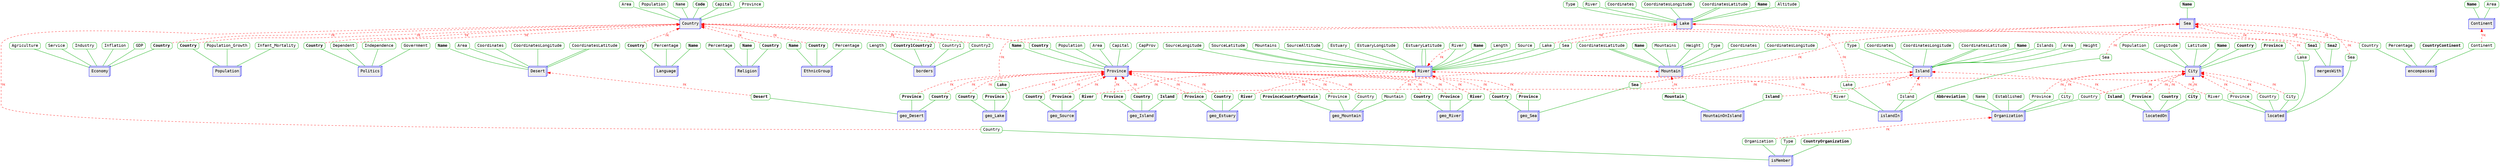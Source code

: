 digraph {
rankdir=BT

node [shape="box3d" style="filled" color="#0000FF" fillcolor="#EEEEEE" fontname="Courier" ]

Country
City
Province
Economy
Population
Politics
Language
Religion
EthnicGroup
Continent
borders
encompasses
Organization
isMember
Mountain
Desert
Island
Lake
Sea
River
geo_Mountain
geo_Desert
geo_Island
geo_River
geo_Sea
geo_Lake
geo_Source
geo_Estuary
mergesWith
located
locatedOn
islandIn
MountainOnIsland

node [shape="box" style="rounded" width=0 height=0 color="#00AA00" ]

Country_Name[label="Name"]
Country_Code[label="Code"fontname="Courier-Bold"]
Country_Capital[label="Capital"]
Country_Province[label="Province"]
Country_Area[label="Area"]
Country_Population[label="Population"]
City_Population[label="Population"]
City_Longitude[label="Longitude"]
City_Latitude[label="Latitude"]
City_Name[label="Name"fontname="Courier-Bold"]
City_Country[label="Country"fontname="Courier-Bold"]
City_Province[label="Province"fontname="Courier-Bold"]
Province_Population[label="Population"]
Province_Area[label="Area"]
Province_Capital[label="Capital"]
Province_CapProv[label="CapProv"]
Province_Name[label="Name"fontname="Courier-Bold"]
Province_Country[label="Country"fontname="Courier-Bold"]
Economy_Country[label="Country"fontname="Courier-Bold"]
Economy_GDP[label="GDP"]
Economy_Agriculture[label="Agriculture"]
Economy_Service[label="Service"]
Economy_Industry[label="Industry"]
Economy_Inflation[label="Inflation"]
Population_Country[label="Country"fontname="Courier-Bold"]
Population_Population_Growth[label="Population_Growth"]
Population_Infant_Mortality[label="Infant_Mortality"]
Politics_Country[label="Country"fontname="Courier-Bold"]
Politics_Independence[label="Independence"]
Politics_Dependent[label="Dependent"]
Politics_Government[label="Government"]
Language_Percentage[label="Percentage"]
Language_Name[label="Name"fontname="Courier-Bold"]
Language_Country[label="Country"fontname="Courier-Bold"]
Religion_Percentage[label="Percentage"]
Religion_Name[label="Name"fontname="Courier-Bold"]
Religion_Country[label="Country"fontname="Courier-Bold"]
EthnicGroup_Percentage[label="Percentage"]
EthnicGroup_Name[label="Name"fontname="Courier-Bold"]
EthnicGroup_Country[label="Country"fontname="Courier-Bold"]
Continent_Name[label="Name"fontname="Courier-Bold"]
Continent_Area[label="Area"]
borders_Country1[label="Country1"]
borders_Country2[label="Country2"]
borders_Length[label="Length"]
borders_Country1Country2[label="Country1Country2"fontname="Courier-Bold"]
encompasses_Country[label="Country"]
encompasses_Continent[label="Continent"]
encompasses_Percentage[label="Percentage"]
encompasses_CountryContinent[label="CountryContinent"fontname="Courier-Bold"]
Organization_Abbreviation[label="Abbreviation"fontname="Courier-Bold"]
Organization_Name[label="Name"]
Organization_City[label="City"]
Organization_Country[label="Country"]
Organization_Province[label="Province"]
Organization_Established[label="Established"]
isMember_Country[label="Country"]
isMember_Organization[label="Organization"]
isMember_Type[label="Type"]
isMember_CountryOrganization[label="CountryOrganization"fontname="Courier-Bold"]
Mountain_Name[label="Name"fontname="Courier-Bold"]
Mountain_Mountains[label="Mountains"]
Mountain_Height[label="Height"]
Mountain_Type[label="Type"]
Mountain_Coordinates[label="Coordinates"]
Mountain_CoordinatesLongitude[label="CoordinatesLongitude"]
Mountain_CoordinatesLatitude[label="CoordinatesLatitude"]
Mountain_CoordinatesLatitude[label="CoordinatesLatitude"]
Desert_Name[label="Name"fontname="Courier-Bold"]
Desert_Area[label="Area"]
Desert_Coordinates[label="Coordinates"]
Desert_CoordinatesLongitude[label="CoordinatesLongitude"]
Desert_CoordinatesLatitude[label="CoordinatesLatitude"]
Desert_CoordinatesLatitude[label="CoordinatesLatitude"]
Island_Name[label="Name"fontname="Courier-Bold"]
Island_Islands[label="Islands"]
Island_Area[label="Area"]
Island_Height[label="Height"]
Island_Type[label="Type"]
Island_Coordinates[label="Coordinates"]
Island_CoordinatesLongitude[label="CoordinatesLongitude"]
Island_CoordinatesLatitude[label="CoordinatesLatitude"]
Island_CoordinatesLatitude[label="CoordinatesLatitude"]
Lake_Name[label="Name"fontname="Courier-Bold"]
Lake_Altitude[label="Altitude"]
Lake_Type[label="Type"]
Lake_River[label="River"]
Lake_Coordinates[label="Coordinates"]
Lake_CoordinatesLongitude[label="CoordinatesLongitude"]
Lake_CoordinatesLatitude[label="CoordinatesLatitude"]
Lake_CoordinatesLatitude[label="CoordinatesLatitude"]
Sea_Name[label="Name"fontname="Courier-Bold"]
River_Name[label="Name"fontname="Courier-Bold"]
River_River[label="River"]
River_Lake[label="Lake"]
River_Sea[label="Sea"]
River_Length[label="Length"]
River_Source[label="Source"]
River_SourceLongitude[label="SourceLongitude"]
River_SourceLatitude[label="SourceLatitude"]
River_SourceLatitude[label="SourceLatitude"]
River_Mountains[label="Mountains"]
River_SourceAltitude[label="SourceAltitude"]
River_Estuary[label="Estuary"]
River_EstuaryLongitude[label="EstuaryLongitude"]
River_EstuaryLatitude[label="EstuaryLatitude"]
River_EstuaryLatitude[label="EstuaryLatitude"]
geo_Mountain_Mountain[label="Mountain"]
geo_Mountain_Country[label="Country"]
geo_Mountain_Province[label="Province"]
geo_Mountain_ProvinceCountryMountain[label="ProvinceCountryMountain"fontname="Courier-Bold"]
geo_Desert_Province[label="Province"fontname="Courier-Bold"]
geo_Desert_Country[label="Country"fontname="Courier-Bold"]
geo_Desert_Desert[label="Desert"fontname="Courier-Bold"]
geo_Island_Province[label="Province"fontname="Courier-Bold"]
geo_Island_Country[label="Country"fontname="Courier-Bold"]
geo_Island_Island[label="Island"fontname="Courier-Bold"]
geo_River_Province[label="Province"fontname="Courier-Bold"]
geo_River_Country[label="Country"fontname="Courier-Bold"]
geo_River_River[label="River"fontname="Courier-Bold"]
geo_Sea_Province[label="Province"fontname="Courier-Bold"]
geo_Sea_Country[label="Country"fontname="Courier-Bold"]
geo_Sea_Sea[label="Sea"fontname="Courier-Bold"]
geo_Lake_Province[label="Province"fontname="Courier-Bold"]
geo_Lake_Country[label="Country"fontname="Courier-Bold"]
geo_Lake_Lake[label="Lake"fontname="Courier-Bold"]
geo_Source_Province[label="Province"fontname="Courier-Bold"]
geo_Source_Country[label="Country"fontname="Courier-Bold"]
geo_Source_River[label="River"fontname="Courier-Bold"]
geo_Estuary_Province[label="Province"fontname="Courier-Bold"]
geo_Estuary_Country[label="Country"fontname="Courier-Bold"]
geo_Estuary_River[label="River"fontname="Courier-Bold"]
mergesWith_Sea1[label="Sea1"fontname="Courier-Bold"]
mergesWith_Sea2[label="Sea2"fontname="Courier-Bold"]
located_City[label="City"]
located_Province[label="Province"]
located_Country[label="Country"]
located_River[label="River"]
located_Lake[label="Lake"]
located_Sea[label="Sea"]
locatedOn_City[label="City"fontname="Courier-Bold"]
locatedOn_Province[label="Province"fontname="Courier-Bold"]
locatedOn_Country[label="Country"fontname="Courier-Bold"]
locatedOn_Island[label="Island"fontname="Courier-Bold"]
islandIn_Island[label="Island"]
islandIn_Sea[label="Sea"]
islandIn_Lake[label="Lake"]
islandIn_River[label="River"]
MountainOnIsland_Mountain[label="Mountain"fontname="Courier-Bold"]
MountainOnIsland_Island[label="Island"fontname="Courier-Bold"]

edge [color="#00AA00" dir=none]

Country -> Country_Name
Country -> Country_Code
Country -> Country_Capital
Country -> Country_Province
Country -> Country_Area
Country -> Country_Population
City -> City_Population
City -> City_Longitude
City -> City_Latitude
City -> City_Name
City -> City_Country
City -> City_Province
Province -> Province_Population
Province -> Province_Area
Province -> Province_Capital
Province -> Province_CapProv
Province -> Province_Name
Province -> Province_Country
Economy -> Economy_Country
Economy -> Economy_GDP
Economy -> Economy_Agriculture
Economy -> Economy_Service
Economy -> Economy_Industry
Economy -> Economy_Inflation
Population -> Population_Country
Population -> Population_Population_Growth
Population -> Population_Infant_Mortality
Politics -> Politics_Country
Politics -> Politics_Independence
Politics -> Politics_Dependent
Politics -> Politics_Government
Language -> Language_Percentage
Language -> Language_Name
Language -> Language_Country
Religion -> Religion_Percentage
Religion -> Religion_Name
Religion -> Religion_Country
EthnicGroup -> EthnicGroup_Percentage
EthnicGroup -> EthnicGroup_Name
EthnicGroup -> EthnicGroup_Country
Continent -> Continent_Name
Continent -> Continent_Area
borders -> borders_Country1
borders -> borders_Country2
borders -> borders_Length
borders -> borders_Country1Country2
encompasses -> encompasses_Country
encompasses -> encompasses_Continent
encompasses -> encompasses_Percentage
encompasses -> encompasses_CountryContinent
Organization -> Organization_Abbreviation
Organization -> Organization_Name
Organization -> Organization_City
Organization -> Organization_Country
Organization -> Organization_Province
Organization -> Organization_Established
isMember -> isMember_Country
isMember -> isMember_Organization
isMember -> isMember_Type
isMember -> isMember_CountryOrganization
Mountain -> Mountain_Name
Mountain -> Mountain_Mountains
Mountain -> Mountain_Height
Mountain -> Mountain_Type
Mountain -> Mountain_Coordinates
Mountain -> Mountain_CoordinatesLongitude
Mountain -> Mountain_CoordinatesLatitude
Mountain -> Mountain_CoordinatesLatitude
Desert -> Desert_Name
Desert -> Desert_Area
Desert -> Desert_Coordinates
Desert -> Desert_CoordinatesLongitude
Desert -> Desert_CoordinatesLatitude
Desert -> Desert_CoordinatesLatitude
Island -> Island_Name
Island -> Island_Islands
Island -> Island_Area
Island -> Island_Height
Island -> Island_Type
Island -> Island_Coordinates
Island -> Island_CoordinatesLongitude
Island -> Island_CoordinatesLatitude
Island -> Island_CoordinatesLatitude
Lake -> Lake_Name
Lake -> Lake_Altitude
Lake -> Lake_Type
Lake -> Lake_River
Lake -> Lake_Coordinates
Lake -> Lake_CoordinatesLongitude
Lake -> Lake_CoordinatesLatitude
Lake -> Lake_CoordinatesLatitude
Sea -> Sea_Name
River -> River_Name
River -> River_River
River -> River_Lake
River -> River_Sea
River -> River_Length
River -> River_Source
River -> River_SourceLongitude
River -> River_SourceLatitude
River -> River_SourceLatitude
River -> River_Mountains
River -> River_SourceAltitude
River -> River_Estuary
River -> River_EstuaryLongitude
River -> River_EstuaryLatitude
River -> River_EstuaryLatitude
geo_Mountain -> geo_Mountain_Mountain
geo_Mountain -> geo_Mountain_Country
geo_Mountain -> geo_Mountain_Province
geo_Mountain -> geo_Mountain_ProvinceCountryMountain
geo_Desert -> geo_Desert_Province
geo_Desert -> geo_Desert_Country
geo_Desert -> geo_Desert_Desert
geo_Island -> geo_Island_Province
geo_Island -> geo_Island_Country
geo_Island -> geo_Island_Island
geo_River -> geo_River_Province
geo_River -> geo_River_Country
geo_River -> geo_River_River
geo_Sea -> geo_Sea_Province
geo_Sea -> geo_Sea_Country
geo_Sea -> geo_Sea_Sea
geo_Lake -> geo_Lake_Province
geo_Lake -> geo_Lake_Country
geo_Lake -> geo_Lake_Lake
geo_Source -> geo_Source_Province
geo_Source -> geo_Source_Country
geo_Source -> geo_Source_River
geo_Estuary -> geo_Estuary_Province
geo_Estuary -> geo_Estuary_Country
geo_Estuary -> geo_Estuary_River
mergesWith -> mergesWith_Sea1
mergesWith -> mergesWith_Sea2
located -> located_City
located -> located_Province
located -> located_Country
located -> located_River
located -> located_Lake
located -> located_Sea
locatedOn -> locatedOn_City
locatedOn -> locatedOn_Province
locatedOn -> locatedOn_Country
locatedOn -> locatedOn_Island
islandIn -> islandIn_Island
islandIn -> islandIn_Sea
islandIn -> islandIn_Lake
islandIn -> islandIn_River
MountainOnIsland -> MountainOnIsland_Mountain
MountainOnIsland -> MountainOnIsland_Island

edge [color=red dir=foward style=dashed label=" FK" fontname="Verdana" fontcolor=red fontsize=10]

Province_Country -> Country
Economy_Country -> Country
Population_Country -> Country
Politics_Country -> Country
Politics_Dependent -> Country
Language_Country -> Country
Religion_Country -> Country
EthnicGroup_Country -> Country
borders_Country1 -> Country
borders_Country2 -> Country
encompasses_Country -> Country
encompasses_Continent -> Continent
Organization_City -> City
Organization_Country -> City
Organization_Province -> City
isMember_Country -> Country
isMember_Organization -> Organization
River_River -> River
River_Lake -> Lake
River_Sea -> Sea
geo_Mountain_Mountain -> Mountain
geo_Mountain_Province -> Province
geo_Mountain_Country -> Province
geo_Desert_Desert -> Desert
geo_Desert_Province -> Province
geo_Desert_Country -> Province
geo_Island_Island -> Island
geo_Island_Province -> Province
geo_Island_Country -> Province
geo_River_River -> River
geo_River_Province -> Province
geo_River_Country -> Province
geo_Sea_Sea -> Sea
geo_Sea_Province -> Province
geo_Sea_Country -> Province
geo_Lake_Lake -> Lake
geo_Lake_Province -> Province
geo_Lake_Country -> Province
geo_Source_River -> River
geo_Source_Province -> Province
geo_Source_Country -> Province
geo_Estuary_River -> River
geo_Estuary_Province -> Province
geo_Estuary_Country -> Province
mergesWith_Sea1 -> Sea
mergesWith_Sea2 -> Sea
located_River -> River
located_Lake -> Lake
located_Sea -> Sea
located_City -> City
located_Country -> City
located_Province -> City
locatedOn_Island -> Island
locatedOn_City -> City
locatedOn_Country -> City
locatedOn_Province -> City
islandIn_Island -> Island
islandIn_Sea -> Sea
islandIn_Lake -> Lake
islandIn_River -> River
MountainOnIsland_Mountain -> Mountain
MountainOnIsland_Island -> Island

}
